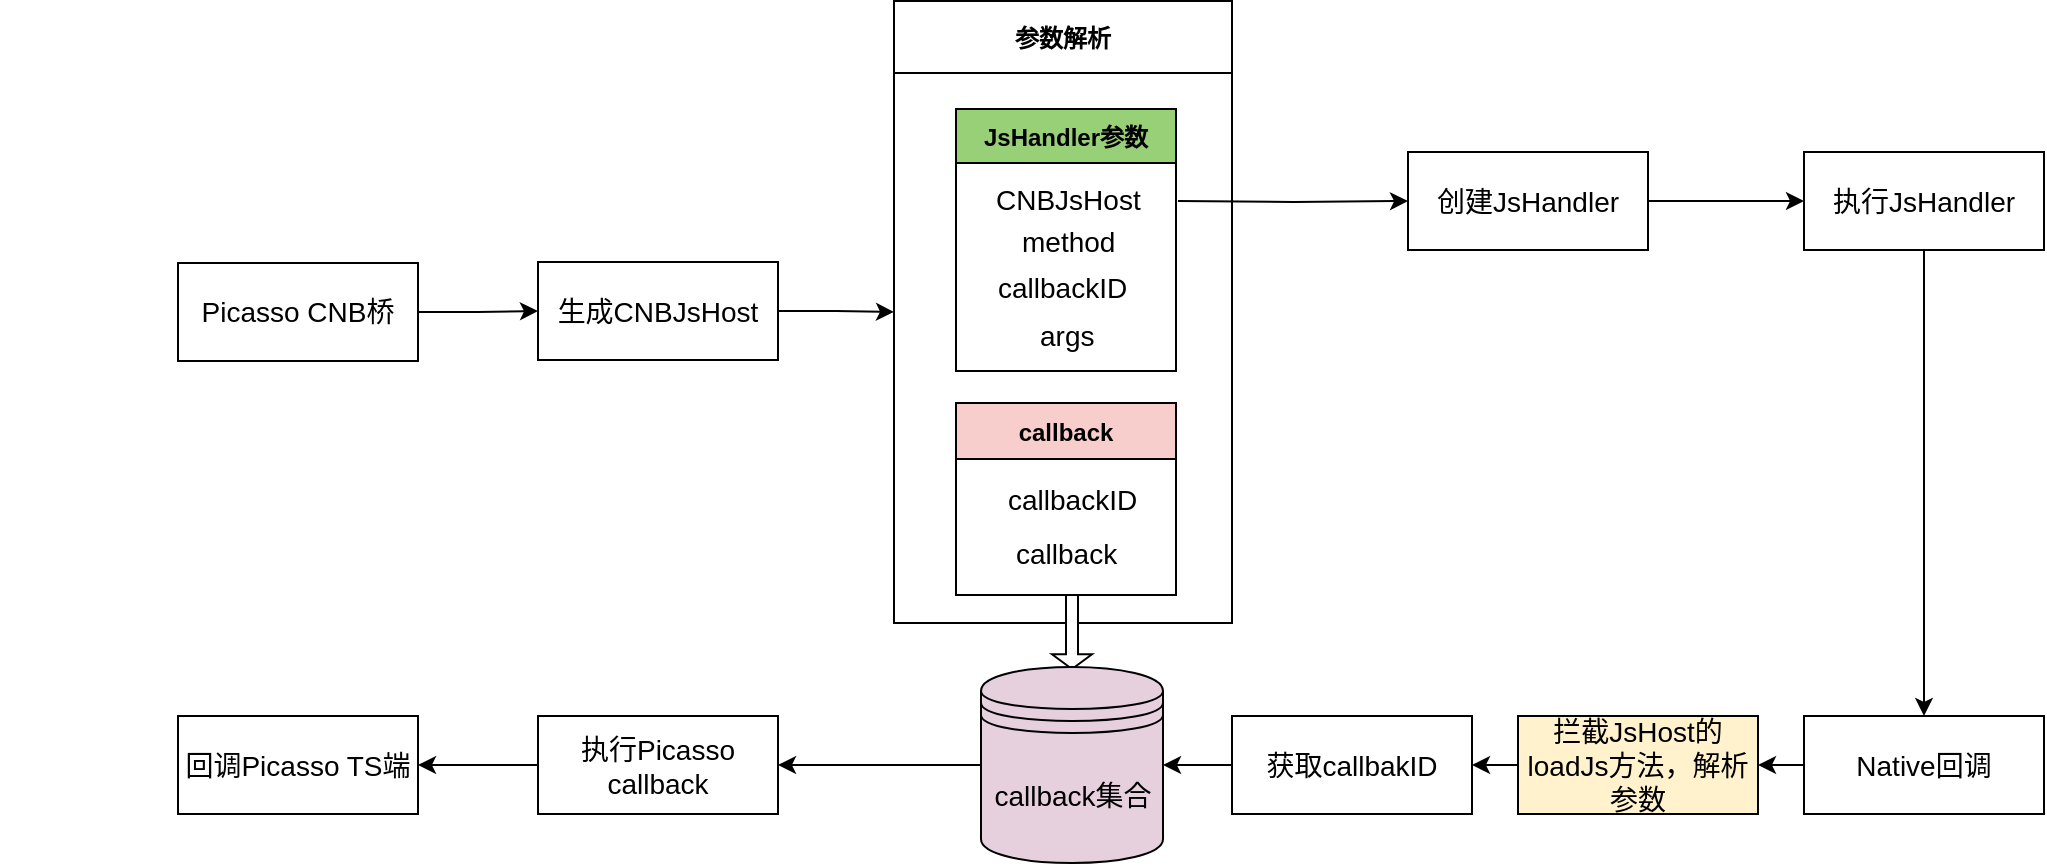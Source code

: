<mxfile version="10.6.1" type="github"><diagram id="xLe1M8w0A7xU0eP5TuxK" name="Page-1"><mxGraphModel dx="1158" dy="567" grid="1" gridSize="11" guides="1" tooltips="1" connect="1" arrows="1" fold="1" page="1" pageScale="1" pageWidth="3300" pageHeight="4681" background="none" math="0" shadow="0"><root><mxCell id="0"/><mxCell id="1" parent="0"/><mxCell id="744NISGuY42gv0LxqRbm-1" value="" style="group" parent="1" vertex="1" connectable="0"><mxGeometry x="99" y="156.5" width="1022" height="431" as="geometry"/></mxCell><mxCell id="BhrlP266MqS8fbzpAanK-1" style="edgeStyle=orthogonalEdgeStyle;rounded=0;orthogonalLoop=1;jettySize=auto;html=1;exitX=1;exitY=0.5;exitDx=0;exitDy=0;entryX=0;entryY=0.5;entryDx=0;entryDy=0;" edge="1" parent="744NISGuY42gv0LxqRbm-1" source="2xyejlu5O8GO8RwoJ8Py-1" target="2xyejlu5O8GO8RwoJ8Py-4"><mxGeometry relative="1" as="geometry"/></mxCell><mxCell id="2xyejlu5O8GO8RwoJ8Py-1" value="&lt;font style=&quot;font-size: 14px&quot;&gt;Picasso CNB桥&lt;/font&gt;" style="rounded=0;whiteSpace=wrap;html=1;" parent="744NISGuY42gv0LxqRbm-1" vertex="1"><mxGeometry x="89" y="131" width="120" height="49" as="geometry"/></mxCell><mxCell id="2xyejlu5O8GO8RwoJ8Py-4" value="&lt;span style=&quot;font-size: 14px&quot;&gt;生成CNBJsHost&lt;/span&gt;" style="rounded=0;whiteSpace=wrap;html=1;" parent="744NISGuY42gv0LxqRbm-1" vertex="1"><mxGeometry x="269" y="130.5" width="120" height="49" as="geometry"/></mxCell><mxCell id="2xyejlu5O8GO8RwoJ8Py-7" value="参数解析" style="swimlane;startSize=36;" parent="744NISGuY42gv0LxqRbm-1" vertex="1"><mxGeometry x="447" width="169" height="311" as="geometry"/></mxCell><mxCell id="2xyejlu5O8GO8RwoJ8Py-8" value="JsHandler参数" style="swimlane;fillColor=#97D077;startSize=27;" parent="2xyejlu5O8GO8RwoJ8Py-7" vertex="1"><mxGeometry x="31" y="54" width="110" height="131" as="geometry"/></mxCell><mxCell id="2xyejlu5O8GO8RwoJ8Py-11" value="&lt;span style=&quot;font-size: 14px&quot;&gt;method&lt;/span&gt;" style="text;html=1;resizable=0;points=[];autosize=1;align=left;verticalAlign=top;spacingTop=-4;" parent="2xyejlu5O8GO8RwoJ8Py-8" vertex="1"><mxGeometry x="31" y="55.5" width="66" height="22" as="geometry"/></mxCell><mxCell id="2xyejlu5O8GO8RwoJ8Py-12" value="&lt;span style=&quot;font-size: 14px&quot;&gt;callbackID&lt;/span&gt;" style="text;html=1;resizable=0;points=[];autosize=1;align=left;verticalAlign=top;spacingTop=-4;" parent="2xyejlu5O8GO8RwoJ8Py-8" vertex="1"><mxGeometry x="19" y="78.5" width="77" height="22" as="geometry"/></mxCell><mxCell id="2xyejlu5O8GO8RwoJ8Py-10" value="&lt;span style=&quot;font-size: 14px&quot;&gt;args&lt;/span&gt;" style="text;html=1;resizable=0;points=[];autosize=1;align=left;verticalAlign=top;spacingTop=-4;" parent="2xyejlu5O8GO8RwoJ8Py-8" vertex="1"><mxGeometry x="40" y="102" width="44" height="22" as="geometry"/></mxCell><mxCell id="2xyejlu5O8GO8RwoJ8Py-15" value="&lt;span style=&quot;font-size: 14px&quot;&gt;callbackID&lt;/span&gt;" style="text;html=1;resizable=0;points=[];autosize=1;align=left;verticalAlign=top;spacingTop=-4;" parent="2xyejlu5O8GO8RwoJ8Py-7" vertex="1"><mxGeometry x="54.5" y="238.5" width="77" height="22" as="geometry"/></mxCell><mxCell id="2xyejlu5O8GO8RwoJ8Py-16" value="&lt;span style=&quot;font-size: 14px&quot;&gt;callback&lt;/span&gt;" style="text;html=1;resizable=0;points=[];autosize=1;align=left;verticalAlign=top;spacingTop=-4;" parent="2xyejlu5O8GO8RwoJ8Py-7" vertex="1"><mxGeometry x="59" y="265" width="66" height="22" as="geometry"/></mxCell><mxCell id="a6Eq0Ml9JrfD_B-d5yLr-7" value="" style="shape=singleArrow;direction=south;whiteSpace=wrap;html=1;" parent="2xyejlu5O8GO8RwoJ8Py-7" vertex="1"><mxGeometry x="79" y="297" width="20" height="37" as="geometry"/></mxCell><mxCell id="2xyejlu5O8GO8RwoJ8Py-17" style="edgeStyle=orthogonalEdgeStyle;rounded=0;orthogonalLoop=1;jettySize=auto;html=1;exitX=1;exitY=0.5;exitDx=0;exitDy=0;entryX=0;entryY=0.5;entryDx=0;entryDy=0;" parent="744NISGuY42gv0LxqRbm-1" source="2xyejlu5O8GO8RwoJ8Py-4" target="2xyejlu5O8GO8RwoJ8Py-7" edge="1"><mxGeometry relative="1" as="geometry"/></mxCell><mxCell id="2xyejlu5O8GO8RwoJ8Py-21" style="edgeStyle=orthogonalEdgeStyle;rounded=0;orthogonalLoop=1;jettySize=auto;html=1;entryX=0;entryY=0.5;entryDx=0;entryDy=0;" parent="744NISGuY42gv0LxqRbm-1" target="2xyejlu5O8GO8RwoJ8Py-20" edge="1"><mxGeometry relative="1" as="geometry"><mxPoint x="589" y="100" as="sourcePoint"/></mxGeometry></mxCell><mxCell id="2xyejlu5O8GO8RwoJ8Py-9" value="&lt;font style=&quot;font-size: 14px&quot;&gt;CNBJsHost&lt;/font&gt;" style="text;html=1;resizable=0;points=[];autosize=1;align=left;verticalAlign=top;spacingTop=-4;" parent="744NISGuY42gv0LxqRbm-1" vertex="1"><mxGeometry x="496" y="88.5" width="88" height="22" as="geometry"/></mxCell><mxCell id="2xyejlu5O8GO8RwoJ8Py-13" value="callback" style="swimlane;fillColor=#F8CECC;startSize=28;" parent="744NISGuY42gv0LxqRbm-1" vertex="1"><mxGeometry x="478" y="201" width="110" height="96" as="geometry"/></mxCell><mxCell id="2xyejlu5O8GO8RwoJ8Py-20" value="&lt;span style=&quot;font-size: 14px&quot;&gt;创建JsHandler&lt;/span&gt;" style="rounded=0;whiteSpace=wrap;html=1;" parent="744NISGuY42gv0LxqRbm-1" vertex="1"><mxGeometry x="704" y="75.5" width="120" height="49" as="geometry"/></mxCell><mxCell id="2xyejlu5O8GO8RwoJ8Py-22" value="&lt;span style=&quot;font-size: 14px&quot;&gt;执行JsHandler&lt;/span&gt;" style="rounded=0;whiteSpace=wrap;html=1;" parent="744NISGuY42gv0LxqRbm-1" vertex="1"><mxGeometry x="902" y="75.5" width="120" height="49" as="geometry"/></mxCell><mxCell id="2xyejlu5O8GO8RwoJ8Py-24" style="edgeStyle=orthogonalEdgeStyle;rounded=0;orthogonalLoop=1;jettySize=auto;html=1;exitX=1;exitY=0.5;exitDx=0;exitDy=0;entryX=0;entryY=0.5;entryDx=0;entryDy=0;" parent="744NISGuY42gv0LxqRbm-1" source="2xyejlu5O8GO8RwoJ8Py-20" target="2xyejlu5O8GO8RwoJ8Py-22" edge="1"><mxGeometry relative="1" as="geometry"/></mxCell><mxCell id="2xyejlu5O8GO8RwoJ8Py-23" value="&lt;span style=&quot;font-size: 14px&quot;&gt;Native回调&lt;/span&gt;" style="rounded=0;whiteSpace=wrap;html=1;" parent="744NISGuY42gv0LxqRbm-1" vertex="1"><mxGeometry x="902" y="357.5" width="120" height="49" as="geometry"/></mxCell><mxCell id="2xyejlu5O8GO8RwoJ8Py-25" style="edgeStyle=orthogonalEdgeStyle;rounded=0;orthogonalLoop=1;jettySize=auto;html=1;exitX=0.5;exitY=1;exitDx=0;exitDy=0;entryX=0.5;entryY=0;entryDx=0;entryDy=0;" parent="744NISGuY42gv0LxqRbm-1" source="2xyejlu5O8GO8RwoJ8Py-22" target="2xyejlu5O8GO8RwoJ8Py-23" edge="1"><mxGeometry relative="1" as="geometry"/></mxCell><mxCell id="2xyejlu5O8GO8RwoJ8Py-26" value="&lt;font style=&quot;font-size: 14px&quot;&gt;callback集合&lt;/font&gt;" style="shape=datastore;whiteSpace=wrap;html=1;fillColor=#E6D0DE;" parent="744NISGuY42gv0LxqRbm-1" vertex="1"><mxGeometry x="490.5" y="333" width="91" height="98" as="geometry"/></mxCell><mxCell id="2xyejlu5O8GO8RwoJ8Py-29" value="&lt;span style=&quot;font-size: 14px&quot;&gt;执行Picasso callback&lt;/span&gt;" style="rounded=0;whiteSpace=wrap;html=1;" parent="744NISGuY42gv0LxqRbm-1" vertex="1"><mxGeometry x="269" y="357.5" width="120" height="49" as="geometry"/></mxCell><mxCell id="2xyejlu5O8GO8RwoJ8Py-30" style="edgeStyle=orthogonalEdgeStyle;rounded=0;orthogonalLoop=1;jettySize=auto;html=1;exitX=0;exitY=0.5;exitDx=0;exitDy=0;entryX=1;entryY=0.5;entryDx=0;entryDy=0;" parent="744NISGuY42gv0LxqRbm-1" source="2xyejlu5O8GO8RwoJ8Py-26" target="2xyejlu5O8GO8RwoJ8Py-29" edge="1"><mxGeometry relative="1" as="geometry"/></mxCell><mxCell id="2xyejlu5O8GO8RwoJ8Py-31" value="&lt;span style=&quot;font-size: 14px&quot;&gt;回调Picasso TS端&lt;/span&gt;" style="rounded=0;whiteSpace=wrap;html=1;" parent="744NISGuY42gv0LxqRbm-1" vertex="1"><mxGeometry x="89" y="357.5" width="120" height="49" as="geometry"/></mxCell><mxCell id="2xyejlu5O8GO8RwoJ8Py-32" style="edgeStyle=orthogonalEdgeStyle;rounded=0;orthogonalLoop=1;jettySize=auto;html=1;exitX=0;exitY=0.5;exitDx=0;exitDy=0;entryX=1;entryY=0.5;entryDx=0;entryDy=0;" parent="744NISGuY42gv0LxqRbm-1" source="2xyejlu5O8GO8RwoJ8Py-29" target="2xyejlu5O8GO8RwoJ8Py-31" edge="1"><mxGeometry relative="1" as="geometry"/></mxCell><mxCell id="a6Eq0Ml9JrfD_B-d5yLr-1" value="&lt;span style=&quot;font-size: 14px&quot;&gt;拦截JsHost的&lt;br&gt;loadJs方法，解析参数&lt;br&gt;&lt;/span&gt;" style="rounded=0;whiteSpace=wrap;html=1;fillColor=#FFF2CC;" parent="744NISGuY42gv0LxqRbm-1" vertex="1"><mxGeometry x="759" y="357.5" width="120" height="49" as="geometry"/></mxCell><mxCell id="a6Eq0Ml9JrfD_B-d5yLr-3" style="edgeStyle=orthogonalEdgeStyle;rounded=0;orthogonalLoop=1;jettySize=auto;html=1;exitX=0;exitY=0.5;exitDx=0;exitDy=0;entryX=1;entryY=0.5;entryDx=0;entryDy=0;" parent="744NISGuY42gv0LxqRbm-1" source="2xyejlu5O8GO8RwoJ8Py-23" target="a6Eq0Ml9JrfD_B-d5yLr-1" edge="1"><mxGeometry relative="1" as="geometry"/></mxCell><mxCell id="a6Eq0Ml9JrfD_B-d5yLr-5" style="edgeStyle=orthogonalEdgeStyle;rounded=0;orthogonalLoop=1;jettySize=auto;html=1;exitX=0;exitY=0.5;exitDx=0;exitDy=0;entryX=1;entryY=0.5;entryDx=0;entryDy=0;" parent="744NISGuY42gv0LxqRbm-1" source="a6Eq0Ml9JrfD_B-d5yLr-2" target="2xyejlu5O8GO8RwoJ8Py-26" edge="1"><mxGeometry relative="1" as="geometry"/></mxCell><mxCell id="a6Eq0Ml9JrfD_B-d5yLr-2" value="&lt;span style=&quot;font-size: 14px&quot;&gt;获取callbakID&lt;/span&gt;" style="rounded=0;whiteSpace=wrap;html=1;" parent="744NISGuY42gv0LxqRbm-1" vertex="1"><mxGeometry x="616" y="357.5" width="120" height="49" as="geometry"/></mxCell><mxCell id="a6Eq0Ml9JrfD_B-d5yLr-4" style="edgeStyle=orthogonalEdgeStyle;rounded=0;orthogonalLoop=1;jettySize=auto;html=1;exitX=0;exitY=0.5;exitDx=0;exitDy=0;entryX=1;entryY=0.5;entryDx=0;entryDy=0;" parent="744NISGuY42gv0LxqRbm-1" source="a6Eq0Ml9JrfD_B-d5yLr-1" target="a6Eq0Ml9JrfD_B-d5yLr-2" edge="1"><mxGeometry relative="1" as="geometry"/></mxCell></root></mxGraphModel></diagram><diagram id="fKVW_orcr1bHzTrmUcIX" name="ç¬¬ 2 é¡µ"><mxGraphModel dx="1158" dy="567" grid="1" gridSize="10" guides="1" tooltips="1" connect="1" arrows="1" fold="1" page="1" pageScale="1" pageWidth="3300" pageHeight="4681" math="0" shadow="0"><root><mxCell id="617_Yv8QQsaEF9DOuTAI-0"/><mxCell id="617_Yv8QQsaEF9DOuTAI-1" parent="617_Yv8QQsaEF9DOuTAI-0"/><mxCell id="617_Yv8QQsaEF9DOuTAI-2" value="CNB 框架图" style="swimlane;html=1;childLayout=stackLayout;resizeParent=1;resizeParentMax=0;startSize=20;" parent="617_Yv8QQsaEF9DOuTAI-1" vertex="1"><mxGeometry x="290" y="158" width="1010" height="370" as="geometry"/></mxCell><mxCell id="617_Yv8QQsaEF9DOuTAI-3" value="Picasso TS" style="swimlane;html=1;startSize=20;" parent="617_Yv8QQsaEF9DOuTAI-2" vertex="1"><mxGeometry y="20" width="180" height="350" as="geometry"/></mxCell><mxCell id="617_Yv8QQsaEF9DOuTAI-17" value="Picasso&lt;br&gt;调用KNB桥&lt;br&gt;" style="rounded=0;whiteSpace=wrap;html=1;" parent="617_Yv8QQsaEF9DOuTAI-3" vertex="1"><mxGeometry x="20" y="59" width="50" height="250" as="geometry"/></mxCell><mxCell id="617_Yv8QQsaEF9DOuTAI-18" value="knb.js" style="rounded=0;whiteSpace=wrap;html=1;" parent="617_Yv8QQsaEF9DOuTAI-3" vertex="1"><mxGeometry x="107" y="58" width="50" height="250" as="geometry"/></mxCell><mxCell id="617_Yv8QQsaEF9DOuTAI-4" value="CNB TS&amp;nbsp;" style="swimlane;html=1;startSize=20;" parent="617_Yv8QQsaEF9DOuTAI-2" vertex="1"><mxGeometry x="180" y="20" width="250" height="350" as="geometry"/></mxCell><mxCell id="617_Yv8QQsaEF9DOuTAI-20" value="cnb-web-loader插件" style="swimlane;" parent="617_Yv8QQsaEF9DOuTAI-4" vertex="1"><mxGeometry x="16" y="61" width="154" height="110" as="geometry"/></mxCell><mxCell id="617_Yv8QQsaEF9DOuTAI-22" value="将doSendMessage方法中&lt;br&gt;js和webView的通信方式&lt;br&gt;替换为picasso桥通信方式&amp;nbsp;&lt;br&gt;" style="text;html=1;resizable=0;points=[];autosize=1;align=left;verticalAlign=top;spacingTop=-4;" parent="617_Yv8QQsaEF9DOuTAI-20" vertex="1"><mxGeometry x="8.5" y="43" width="160" height="40" as="geometry"/></mxCell><mxCell id="617_Yv8QQsaEF9DOuTAI-24" value="cnb.js" style="rounded=0;whiteSpace=wrap;html=1;" parent="617_Yv8QQsaEF9DOuTAI-4" vertex="1"><mxGeometry x="190" y="60" width="50" height="250" as="geometry"/></mxCell><mxCell id="617_Yv8QQsaEF9DOuTAI-5" value="JS引擎" style="swimlane;html=1;startSize=20;" parent="617_Yv8QQsaEF9DOuTAI-2" vertex="1"><mxGeometry x="430" y="20" width="120" height="350" as="geometry"/></mxCell><mxCell id="617_Yv8QQsaEF9DOuTAI-25" value="" style="rounded=0;whiteSpace=wrap;html=1;" parent="617_Yv8QQsaEF9DOuTAI-5" vertex="1"><mxGeometry x="35" y="60" width="50" height="250" as="geometry"/></mxCell><mxCell id="617_Yv8QQsaEF9DOuTAI-15" value="CNB Java" style="swimlane;html=1;startSize=20;" parent="617_Yv8QQsaEF9DOuTAI-2" vertex="1"><mxGeometry x="550" y="20" width="340" height="350" as="geometry"/></mxCell><mxCell id="617_Yv8QQsaEF9DOuTAI-26" value="Picasso cnb桥" style="rounded=0;whiteSpace=wrap;html=1;" parent="617_Yv8QQsaEF9DOuTAI-15" vertex="1"><mxGeometry x="15" y="81" width="75" height="40" as="geometry"/></mxCell><mxCell id="617_Yv8QQsaEF9DOuTAI-31" value="参数解析" style="swimlane;" parent="617_Yv8QQsaEF9DOuTAI-15" vertex="1"><mxGeometry x="110" y="48" width="110" height="132" as="geometry"/></mxCell><mxCell id="617_Yv8QQsaEF9DOuTAI-29" value="jshost&lt;br&gt;method&lt;br&gt;argJson&lt;br&gt;callbackid&lt;br&gt;callback&lt;br&gt;" style="rounded=0;whiteSpace=wrap;html=1;" parent="617_Yv8QQsaEF9DOuTAI-31" vertex="1"><mxGeometry x="18.5" y="32" width="75" height="90" as="geometry"/></mxCell><mxCell id="617_Yv8QQsaEF9DOuTAI-37" style="edgeStyle=orthogonalEdgeStyle;rounded=0;orthogonalLoop=1;jettySize=auto;html=1;entryX=1;entryY=0.5;entryDx=0;entryDy=0;" parent="617_Yv8QQsaEF9DOuTAI-15" source="617_Yv8QQsaEF9DOuTAI-34" target="617_Yv8QQsaEF9DOuTAI-35" edge="1"><mxGeometry relative="1" as="geometry"/></mxCell><mxCell id="617_Yv8QQsaEF9DOuTAI-34" value="拦截loadJs" style="rounded=0;whiteSpace=wrap;html=1;" parent="617_Yv8QQsaEF9DOuTAI-15" vertex="1"><mxGeometry x="241" y="240" width="75" height="40" as="geometry"/></mxCell><mxCell id="617_Yv8QQsaEF9DOuTAI-38" value="" style="edgeStyle=orthogonalEdgeStyle;rounded=0;orthogonalLoop=1;jettySize=auto;html=1;" parent="617_Yv8QQsaEF9DOuTAI-15" source="617_Yv8QQsaEF9DOuTAI-35" target="617_Yv8QQsaEF9DOuTAI-36" edge="1"><mxGeometry relative="1" as="geometry"/></mxCell><mxCell id="617_Yv8QQsaEF9DOuTAI-35" value="callback集合" style="shape=datastore;whiteSpace=wrap;html=1;" parent="617_Yv8QQsaEF9DOuTAI-15" vertex="1"><mxGeometry x="139.5" y="230" width="60" height="60" as="geometry"/></mxCell><mxCell id="617_Yv8QQsaEF9DOuTAI-36" value="执行Picasso callback" style="rounded=0;whiteSpace=wrap;html=1;" parent="617_Yv8QQsaEF9DOuTAI-15" vertex="1"><mxGeometry x="13" y="240" width="75" height="40" as="geometry"/></mxCell><mxCell id="617_Yv8QQsaEF9DOuTAI-58" value="" style="shape=singleArrow;direction=south;whiteSpace=wrap;html=1;" parent="617_Yv8QQsaEF9DOuTAI-15" vertex="1"><mxGeometry x="159" y="180" width="20" height="50" as="geometry"/></mxCell><mxCell id="617_Yv8QQsaEF9DOuTAI-61" value="" style="endArrow=classic;html=1;exitX=0.98;exitY=0.163;exitDx=0;exitDy=0;exitPerimeter=0;entryX=0;entryY=0.5;entryDx=0;entryDy=0;" parent="617_Yv8QQsaEF9DOuTAI-15" target="617_Yv8QQsaEF9DOuTAI-32" edge="1"><mxGeometry width="50" height="50" relative="1" as="geometry"><mxPoint x="220" y="100.8" as="sourcePoint"/><mxPoint x="360" y="101" as="targetPoint"/></mxGeometry></mxCell><mxCell id="617_Yv8QQsaEF9DOuTAI-16" value="KNB Jsbridge" style="swimlane;html=1;startSize=20;" parent="617_Yv8QQsaEF9DOuTAI-2" vertex="1"><mxGeometry x="890" y="20" width="120" height="350" as="geometry"/></mxCell><mxCell id="617_Yv8QQsaEF9DOuTAI-41" style="edgeStyle=orthogonalEdgeStyle;rounded=0;orthogonalLoop=1;jettySize=auto;html=1;exitX=0.5;exitY=1;exitDx=0;exitDy=0;entryX=0.5;entryY=0;entryDx=0;entryDy=0;" parent="617_Yv8QQsaEF9DOuTAI-16" source="617_Yv8QQsaEF9DOuTAI-32" target="617_Yv8QQsaEF9DOuTAI-33" edge="1"><mxGeometry relative="1" as="geometry"/></mxCell><mxCell id="617_Yv8QQsaEF9DOuTAI-32" value="执行Jshandler" style="rounded=0;whiteSpace=wrap;html=1;" parent="617_Yv8QQsaEF9DOuTAI-16" vertex="1"><mxGeometry x="22.5" y="81" width="75" height="40" as="geometry"/></mxCell><mxCell id="617_Yv8QQsaEF9DOuTAI-33" value="native回调" style="rounded=0;whiteSpace=wrap;html=1;" parent="617_Yv8QQsaEF9DOuTAI-16" vertex="1"><mxGeometry x="22.5" y="240" width="75" height="40" as="geometry"/></mxCell><mxCell id="617_Yv8QQsaEF9DOuTAI-40" value="" style="edgeStyle=orthogonalEdgeStyle;rounded=0;orthogonalLoop=1;jettySize=auto;html=1;" parent="617_Yv8QQsaEF9DOuTAI-2" source="617_Yv8QQsaEF9DOuTAI-33" target="617_Yv8QQsaEF9DOuTAI-34" edge="1"><mxGeometry relative="1" as="geometry"/></mxCell><mxCell id="617_Yv8QQsaEF9DOuTAI-60" value="" style="endArrow=classic;html=1;entryX=0;entryY=0.5;entryDx=0;entryDy=0;exitX=0.98;exitY=0.163;exitDx=0;exitDy=0;exitPerimeter=0;" parent="617_Yv8QQsaEF9DOuTAI-2" source="617_Yv8QQsaEF9DOuTAI-25" target="617_Yv8QQsaEF9DOuTAI-26" edge="1"><mxGeometry width="50" height="50" relative="1" as="geometry"><mxPoint x="520" y="120" as="sourcePoint"/><mxPoint x="550" y="122" as="targetPoint"/></mxGeometry></mxCell><mxCell id="617_Yv8QQsaEF9DOuTAI-59" value="" style="endArrow=classic;html=1;" parent="617_Yv8QQsaEF9DOuTAI-1" edge="1"><mxGeometry width="50" height="50" relative="1" as="geometry"><mxPoint x="440" y="150" as="sourcePoint"/><mxPoint x="470" y="150" as="targetPoint"/></mxGeometry></mxCell><mxCell id="617_Yv8QQsaEF9DOuTAI-63" value="" style="endArrow=classic;html=1;exitX=0.98;exitY=0.163;exitDx=0;exitDy=0;exitPerimeter=0;" parent="617_Yv8QQsaEF9DOuTAI-1" edge="1"><mxGeometry width="50" height="50" relative="1" as="geometry"><mxPoint x="710" y="280" as="sourcePoint"/><mxPoint x="756" y="280" as="targetPoint"/></mxGeometry></mxCell><mxCell id="617_Yv8QQsaEF9DOuTAI-64" value="" style="endArrow=classic;html=1;" parent="617_Yv8QQsaEF9DOuTAI-1" edge="1"><mxGeometry width="50" height="50" relative="1" as="geometry"><mxPoint x="370" y="280" as="sourcePoint"/><mxPoint x="400" y="280" as="targetPoint"/></mxGeometry></mxCell></root></mxGraphModel></diagram></mxfile>